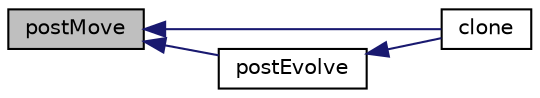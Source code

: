digraph "postMove"
{
  bgcolor="transparent";
  edge [fontname="Helvetica",fontsize="10",labelfontname="Helvetica",labelfontsize="10"];
  node [fontname="Helvetica",fontsize="10",shape=record];
  rankdir="LR";
  Node147 [label="postMove",height=0.2,width=0.4,color="black", fillcolor="grey75", style="filled", fontcolor="black"];
  Node147 -> Node148 [dir="back",color="midnightblue",fontsize="10",style="solid",fontname="Helvetica"];
  Node148 [label="clone",height=0.2,width=0.4,color="black",URL="$a25097.html#ac06f60505978b74330f728e176449866",tooltip="Construct and return a clone. "];
  Node147 -> Node149 [dir="back",color="midnightblue",fontsize="10",style="solid",fontname="Helvetica"];
  Node149 [label="postEvolve",height=0.2,width=0.4,color="black",URL="$a25097.html#a0bf23f36eb3424966e359419a566eb0a",tooltip="Post-evolve hook. "];
  Node149 -> Node148 [dir="back",color="midnightblue",fontsize="10",style="solid",fontname="Helvetica"];
}
